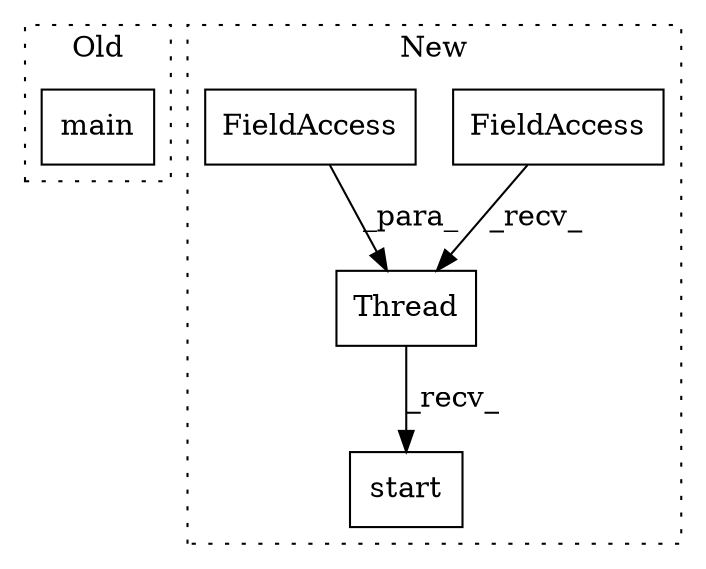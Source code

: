digraph G {
subgraph cluster0 {
1 [label="main" a="32" s="4252" l="6" shape="box"];
label = "Old";
style="dotted";
}
subgraph cluster1 {
2 [label="start" a="32" s="4437" l="7" shape="box"];
3 [label="Thread" a="32" s="4405,4416" l="7,1" shape="box"];
4 [label="FieldAccess" a="22" s="4395" l="9" shape="box"];
5 [label="FieldAccess" a="22" s="4412" l="4" shape="box"];
label = "New";
style="dotted";
}
3 -> 2 [label="_recv_"];
4 -> 3 [label="_recv_"];
5 -> 3 [label="_para_"];
}